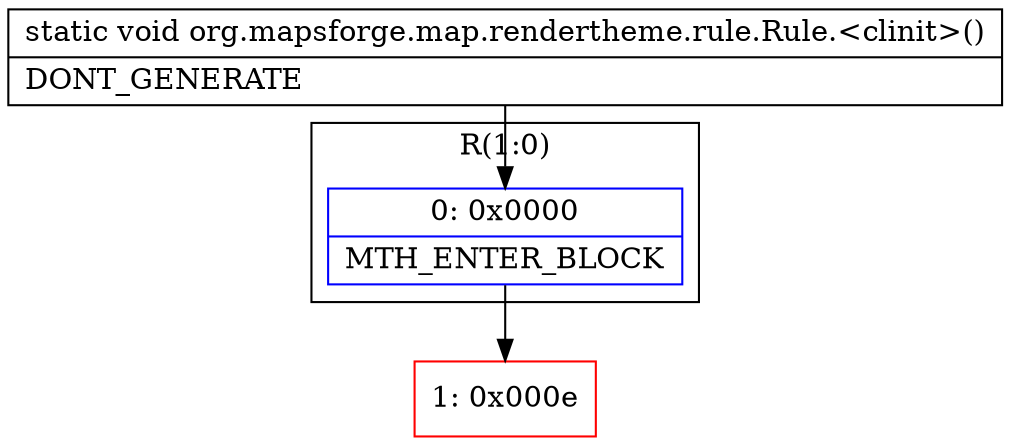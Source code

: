 digraph "CFG fororg.mapsforge.map.rendertheme.rule.Rule.\<clinit\>()V" {
subgraph cluster_Region_879747295 {
label = "R(1:0)";
node [shape=record,color=blue];
Node_0 [shape=record,label="{0\:\ 0x0000|MTH_ENTER_BLOCK\l}"];
}
Node_1 [shape=record,color=red,label="{1\:\ 0x000e}"];
MethodNode[shape=record,label="{static void org.mapsforge.map.rendertheme.rule.Rule.\<clinit\>()  | DONT_GENERATE\l}"];
MethodNode -> Node_0;
Node_0 -> Node_1;
}

